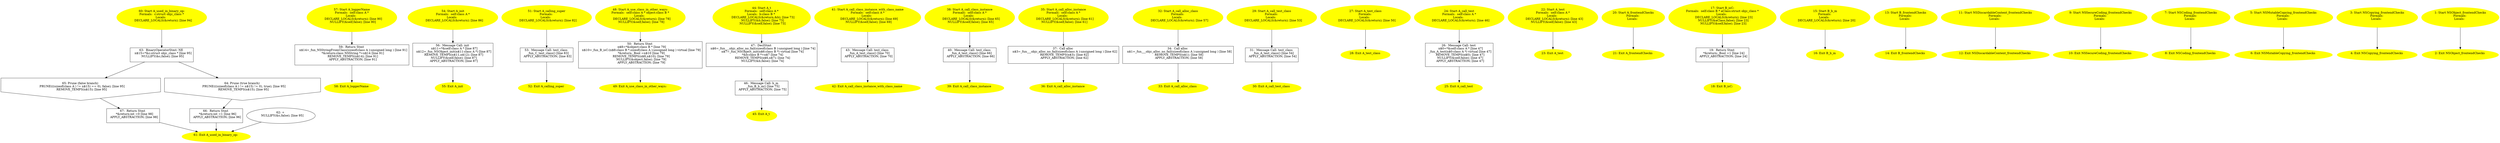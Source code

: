 digraph iCFG {
67 [label="67:  Return Stmt \n   *&return:int =0 [line 98]\n  APPLY_ABSTRACTION; [line 98]\n " shape="box"]
	

	 67 -> 61 ;
66 [label="66:  Return Stmt \n   *&return:int =1 [line 96]\n  APPLY_ABSTRACTION; [line 96]\n " shape="box"]
	

	 66 -> 61 ;
65 [label="65: Prune (false branch) \n   PRUNE(((sizeof(class A ) != n$15) == 0), false); [line 95]\n  REMOVE_TEMPS(n$15); [line 95]\n " shape="invhouse"]
	

	 65 -> 67 ;
64 [label="64: Prune (true branch) \n   PRUNE(((sizeof(class A ) != n$15) != 0), true); [line 95]\n  REMOVE_TEMPS(n$15); [line 95]\n " shape="invhouse"]
	

	 64 -> 66 ;
63 [label="63:  BinaryOperatorStmt: NE \n   n$15=*&c:struct objc_class * [line 95]\n  NULLIFY(&c,false); [line 95]\n " shape="box"]
	

	 63 -> 64 ;
	 63 -> 65 ;
62 [label="62: + \n   NULLIFY(&c,false); [line 95]\n " ]
	

	 62 -> 61 ;
61 [label="61: Exit A_used_in_binary_op: \n  " color=yellow style=filled]
	

60 [label="60: Start A_used_in_binary_op:\nFormals:  c:struct objc_class *\nLocals:  \n   DECLARE_LOCALS(&return); [line 94]\n " color=yellow style=filled]
	

	 60 -> 63 ;
59 [label="59:  Return Stmt \n   n$14=_fun_NSStringFromClass(sizeof(class A ):unsigned long ) [line 91]\n  *&return:class NSString *=n$14 [line 91]\n  REMOVE_TEMPS(n$14); [line 91]\n  APPLY_ABSTRACTION; [line 91]\n " shape="box"]
	

	 59 -> 58 ;
58 [label="58: Exit A_loggerName \n  " color=yellow style=filled]
	

57 [label="57: Start A_loggerName\nFormals:  self:class A *\nLocals:  \n   DECLARE_LOCALS(&return); [line 90]\n  NULLIFY(&self,false); [line 90]\n " color=yellow style=filled]
	

	 57 -> 59 ;
56 [label="56:  Message Call: init \n   n$11=*&self:class A * [line 87]\n  n$12=_fun_NSObject_init(n$11:class A *) [line 87]\n  REMOVE_TEMPS(n$11,n$12); [line 87]\n  NULLIFY(&self,false); [line 87]\n  APPLY_ABSTRACTION; [line 87]\n " shape="box"]
	

	 56 -> 55 ;
55 [label="55: Exit A_init \n  " color=yellow style=filled]
	

54 [label="54: Start A_init\nFormals:  self:class A *\nLocals:  \n   DECLARE_LOCALS(&return); [line 86]\n " color=yellow style=filled]
	

	 54 -> 56 ;
53 [label="53:  Message Call: test_class \n   _fun_C_test_class() [line 83]\n  APPLY_ABSTRACTION; [line 83]\n " shape="box"]
	

	 53 -> 52 ;
52 [label="52: Exit A_calling_super \n  " color=yellow style=filled]
	

51 [label="51: Start A_calling_super\nFormals: \nLocals:  \n   DECLARE_LOCALS(&return); [line 82]\n " color=yellow style=filled]
	

	 51 -> 53 ;
50 [label="50:  Return Stmt \n   n$8=*&object:class B * [line 79]\n  n$10=_fun_B_isC:(n$8:class B *,sizeof(class A ):unsigned long ) virtual [line 79]\n  *&return:_Bool =n$10 [line 79]\n  REMOVE_TEMPS(n$8,n$10); [line 79]\n  NULLIFY(&object,false); [line 79]\n  APPLY_ABSTRACTION; [line 79]\n " shape="box"]
	

	 50 -> 49 ;
49 [label="49: Exit A_use_class_in_other_ways: \n  " color=yellow style=filled]
	

48 [label="48: Start A_use_class_in_other_ways:\nFormals:  self:class A * object:class B *\nLocals:  \n   DECLARE_LOCALS(&return); [line 78]\n  NULLIFY(&self,false); [line 78]\n " color=yellow style=filled]
	

	 48 -> 50 ;
47 [label="47:  DeclStmt \n   n$6=_fun___objc_alloc_no_fail(sizeof(class B ):unsigned long ) [line 74]\n  n$7=_fun_NSObject_init(n$6:class B *) virtual [line 74]\n  *&b:class B *=n$7 [line 74]\n  REMOVE_TEMPS(n$6,n$7); [line 74]\n  NULLIFY(&b,false); [line 74]\n " shape="box"]
	

	 47 -> 46 ;
46 [label="46:  Message Call: b_m \n   _fun_B_b_m() [line 75]\n  APPLY_ABSTRACTION; [line 75]\n " shape="box"]
	

	 46 -> 45 ;
45 [label="45: Exit A_t \n  " color=yellow style=filled]
	

44 [label="44: Start A_t\nFormals:  self:class A *\nLocals:  b:class B * \n   DECLARE_LOCALS(&return,&b); [line 73]\n  NULLIFY(&b,false); [line 73]\n  NULLIFY(&self,false); [line 73]\n " color=yellow style=filled]
	

	 44 -> 47 ;
43 [label="43:  Message Call: test_class \n   _fun_A_test_class() [line 70]\n  APPLY_ABSTRACTION; [line 70]\n " shape="box"]
	

	 43 -> 42 ;
42 [label="42: Exit A_call_class_instance_with_class_name \n  " color=yellow style=filled]
	

41 [label="41: Start A_call_class_instance_with_class_name\nFormals:  self:class A *\nLocals:  \n   DECLARE_LOCALS(&return); [line 69]\n  NULLIFY(&self,false); [line 69]\n " color=yellow style=filled]
	

	 41 -> 43 ;
40 [label="40:  Message Call: test_class \n   _fun_A_test_class() [line 66]\n  APPLY_ABSTRACTION; [line 66]\n " shape="box"]
	

	 40 -> 39 ;
39 [label="39: Exit A_call_class_instance \n  " color=yellow style=filled]
	

38 [label="38: Start A_call_class_instance\nFormals:  self:class A *\nLocals:  \n   DECLARE_LOCALS(&return); [line 65]\n  NULLIFY(&self,false); [line 65]\n " color=yellow style=filled]
	

	 38 -> 40 ;
37 [label="37:  Call alloc \n   n$3=_fun___objc_alloc_no_fail(sizeof(class A ):unsigned long ) [line 62]\n  REMOVE_TEMPS(n$3); [line 62]\n  APPLY_ABSTRACTION; [line 62]\n " shape="box"]
	

	 37 -> 36 ;
36 [label="36: Exit A_call_alloc_instance \n  " color=yellow style=filled]
	

35 [label="35: Start A_call_alloc_instance\nFormals:  self:class A *\nLocals:  \n   DECLARE_LOCALS(&return); [line 61]\n  NULLIFY(&self,false); [line 61]\n " color=yellow style=filled]
	

	 35 -> 37 ;
34 [label="34:  Call alloc \n   n$1=_fun___objc_alloc_no_fail(sizeof(class A ):unsigned long ) [line 58]\n  REMOVE_TEMPS(n$1); [line 58]\n  APPLY_ABSTRACTION; [line 58]\n " shape="box"]
	

	 34 -> 33 ;
33 [label="33: Exit A_call_alloc_class \n  " color=yellow style=filled]
	

32 [label="32: Start A_call_alloc_class\nFormals: \nLocals:  \n   DECLARE_LOCALS(&return); [line 57]\n " color=yellow style=filled]
	

	 32 -> 34 ;
31 [label="31:  Message Call: test_class \n   _fun_A_test_class() [line 54]\n  APPLY_ABSTRACTION; [line 54]\n " shape="box"]
	

	 31 -> 30 ;
30 [label="30: Exit A_call_test_class \n  " color=yellow style=filled]
	

29 [label="29: Start A_call_test_class\nFormals: \nLocals:  \n   DECLARE_LOCALS(&return); [line 53]\n " color=yellow style=filled]
	

	 29 -> 31 ;
28 [label="28: Exit A_test_class \n  " color=yellow style=filled]
	

27 [label="27: Start A_test_class\nFormals: \nLocals:  \n   DECLARE_LOCALS(&return); [line 50]\n " color=yellow style=filled]
	

	 27 -> 28 ;
26 [label="26:  Message Call: test \n   n$0=*&self:class A * [line 47]\n  _fun_A_test(n$0:class A *) virtual [line 47]\n  REMOVE_TEMPS(n$0); [line 47]\n  NULLIFY(&self,false); [line 47]\n  APPLY_ABSTRACTION; [line 47]\n " shape="box"]
	

	 26 -> 25 ;
25 [label="25: Exit A_call_test \n  " color=yellow style=filled]
	

24 [label="24: Start A_call_test\nFormals:  self:class A *\nLocals:  \n   DECLARE_LOCALS(&return); [line 46]\n " color=yellow style=filled]
	

	 24 -> 26 ;
23 [label="23: Exit A_test \n  " color=yellow style=filled]
	

22 [label="22: Start A_test\nFormals:  self:class A *\nLocals:  \n   DECLARE_LOCALS(&return); [line 43]\n  NULLIFY(&self,false); [line 43]\n " color=yellow style=filled]
	

	 22 -> 23 ;
21 [label="21: Exit A_frontendChecks \n  " color=yellow style=filled]
	

20 [label="20: Start A_frontendChecks\nFormals: \nLocals:  \n  " color=yellow style=filled]
	

	 20 -> 21 ;
19 [label="19:  Return Stmt \n   *&return:_Bool =1 [line 24]\n  APPLY_ABSTRACTION; [line 24]\n " shape="box"]
	

	 19 -> 18 ;
18 [label="18: Exit B_isC: \n  " color=yellow style=filled]
	

17 [label="17: Start B_isC:\nFormals:  self:class B * aClass:struct objc_class *\nLocals:  \n   DECLARE_LOCALS(&return); [line 23]\n  NULLIFY(&aClass,false); [line 23]\n  NULLIFY(&self,false); [line 23]\n " color=yellow style=filled]
	

	 17 -> 19 ;
16 [label="16: Exit B_b_m \n  " color=yellow style=filled]
	

15 [label="15: Start B_b_m\nFormals: \nLocals:  \n   DECLARE_LOCALS(&return); [line 20]\n " color=yellow style=filled]
	

	 15 -> 16 ;
14 [label="14: Exit B_frontendChecks \n  " color=yellow style=filled]
	

13 [label="13: Start B_frontendChecks\nFormals: \nLocals:  \n  " color=yellow style=filled]
	

	 13 -> 14 ;
12 [label="12: Exit NSDiscardableContent_frontendChecks \n  " color=yellow style=filled]
	

11 [label="11: Start NSDiscardableContent_frontendChecks\nFormals: \nLocals:  \n  " color=yellow style=filled]
	

	 11 -> 12 ;
10 [label="10: Exit NSSecureCoding_frontendChecks \n  " color=yellow style=filled]
	

9 [label="9: Start NSSecureCoding_frontendChecks\nFormals: \nLocals:  \n  " color=yellow style=filled]
	

	 9 -> 10 ;
8 [label="8: Exit NSCoding_frontendChecks \n  " color=yellow style=filled]
	

7 [label="7: Start NSCoding_frontendChecks\nFormals: \nLocals:  \n  " color=yellow style=filled]
	

	 7 -> 8 ;
6 [label="6: Exit NSMutableCopying_frontendChecks \n  " color=yellow style=filled]
	

5 [label="5: Start NSMutableCopying_frontendChecks\nFormals: \nLocals:  \n  " color=yellow style=filled]
	

	 5 -> 6 ;
4 [label="4: Exit NSCopying_frontendChecks \n  " color=yellow style=filled]
	

3 [label="3: Start NSCopying_frontendChecks\nFormals: \nLocals:  \n  " color=yellow style=filled]
	

	 3 -> 4 ;
2 [label="2: Exit NSObject_frontendChecks \n  " color=yellow style=filled]
	

1 [label="1: Start NSObject_frontendChecks\nFormals: \nLocals:  \n  " color=yellow style=filled]
	

	 1 -> 2 ;
}
